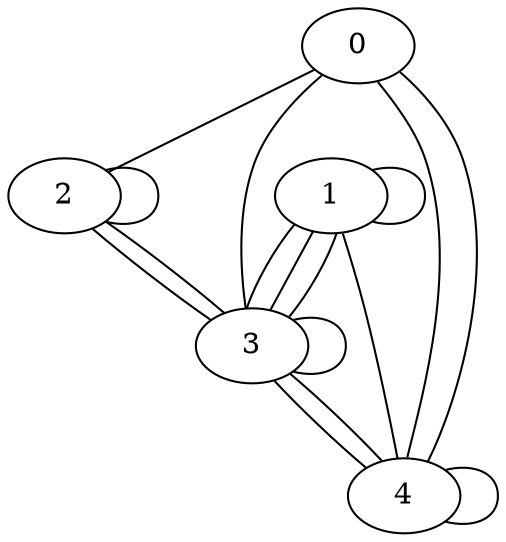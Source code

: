 graph graphname {0;2;3;4;1;0--2; 0--3; 0--4; 0--4; 1--1; 1--3; 1--3; 1--3; 1--4; 2--2; 2--3; 2--3; 3--3; 3--4; 3--4; 4--4; }